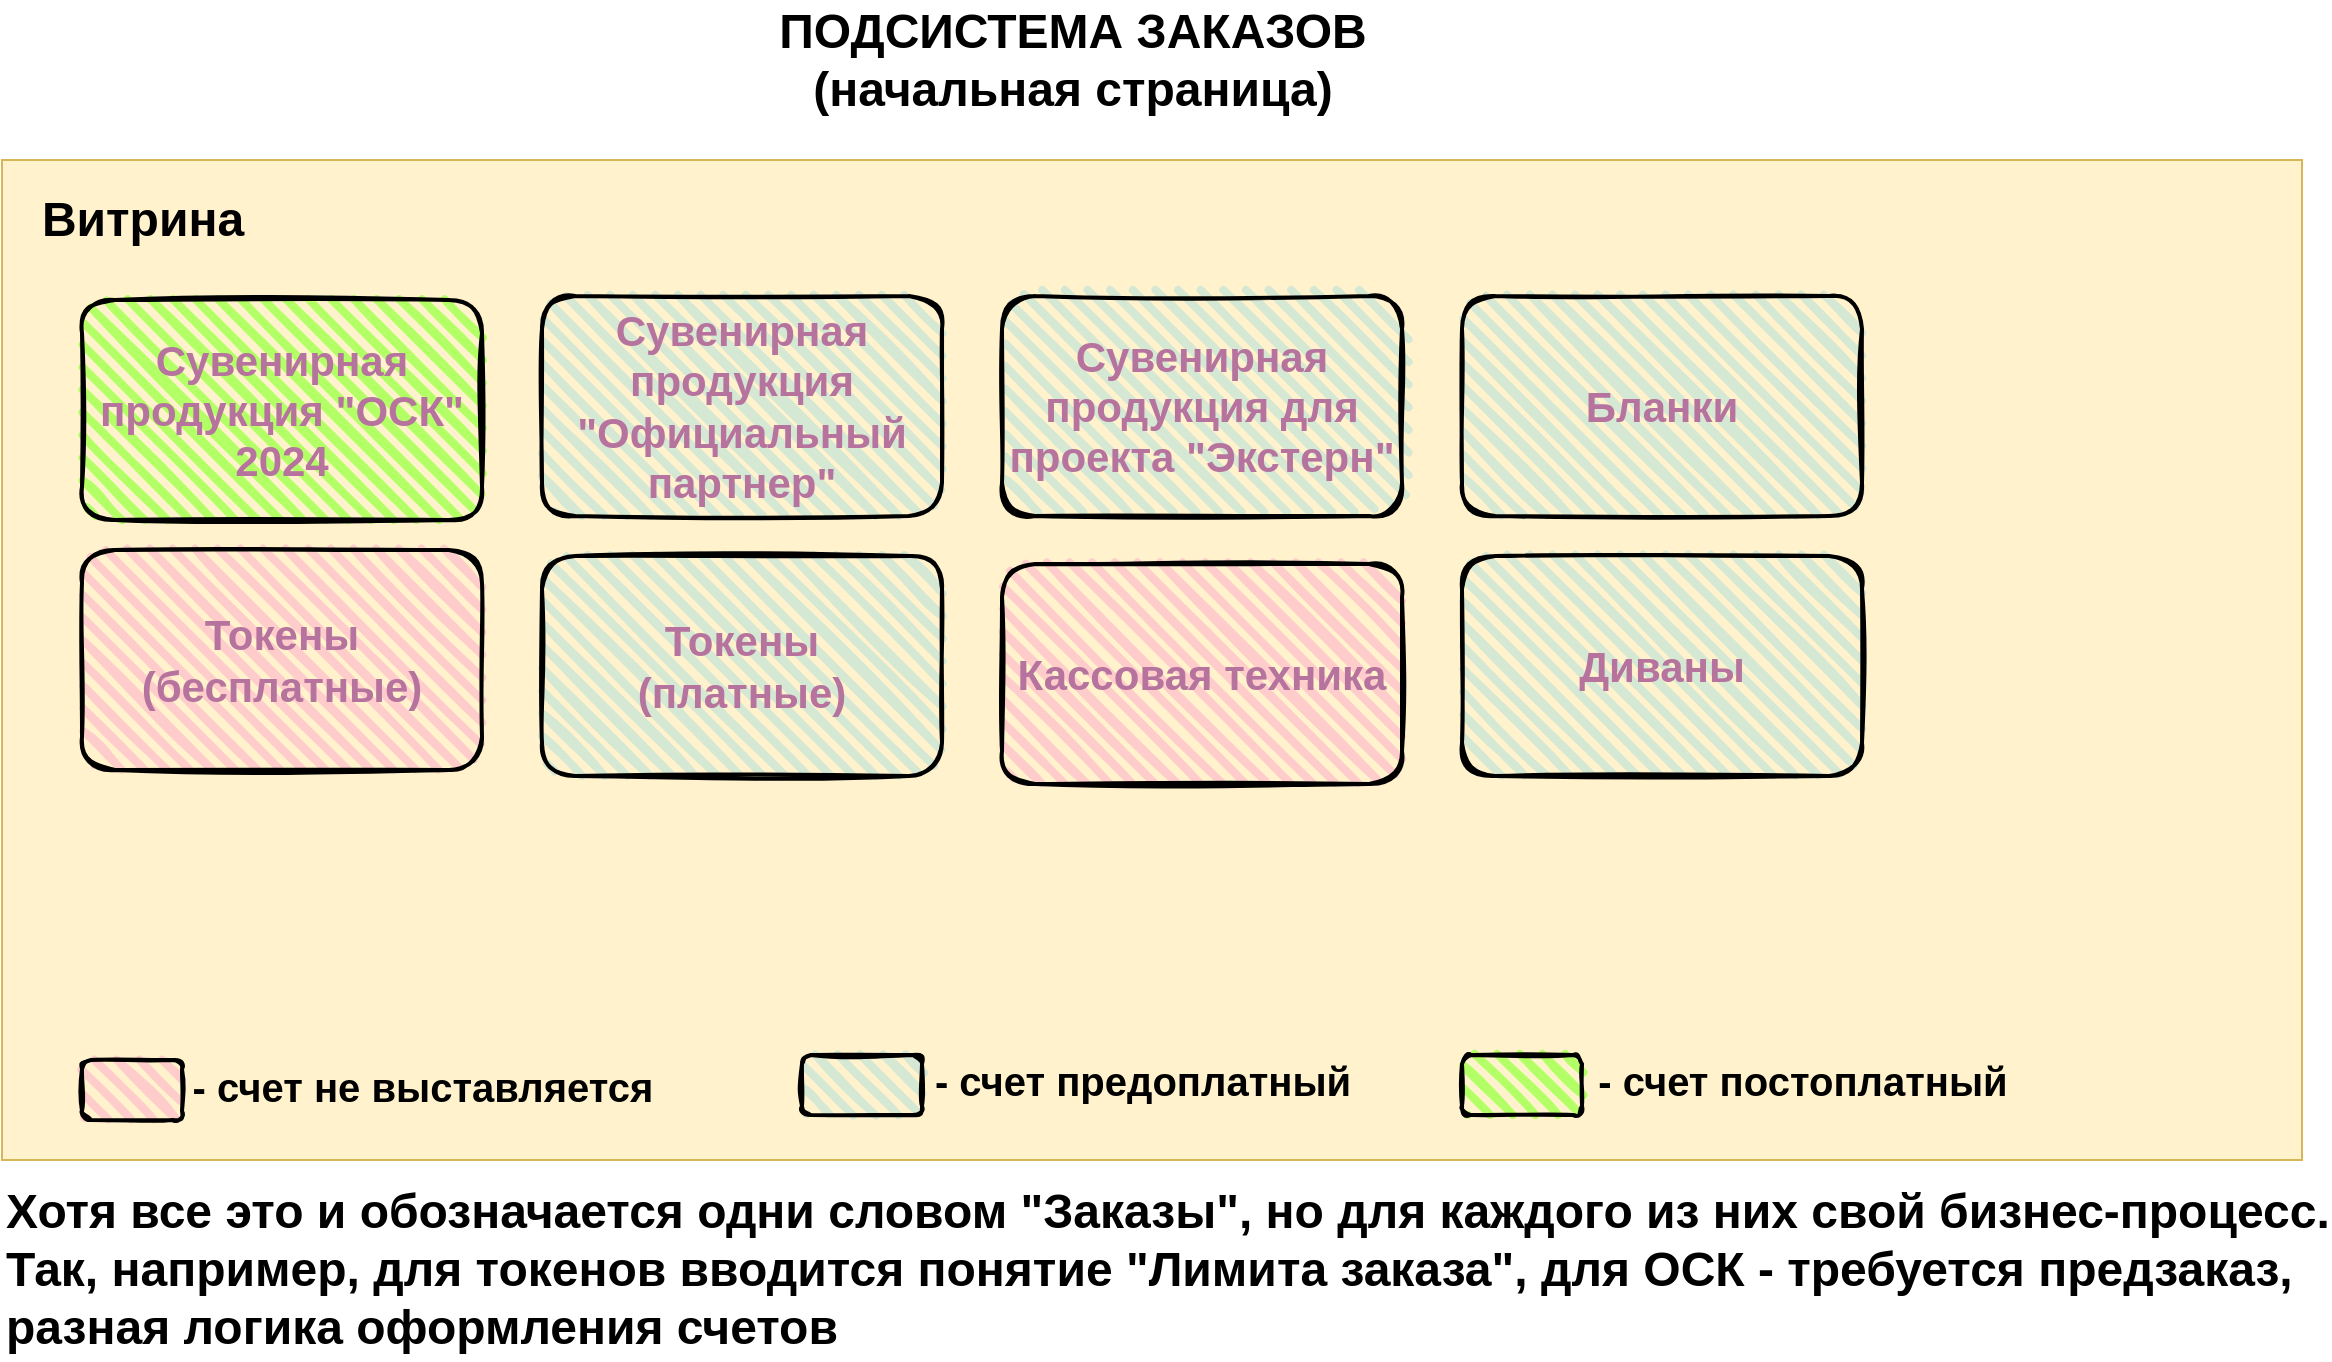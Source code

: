 <mxfile version="24.3.1" type="github">
  <diagram name="Page-1" id="c9db0220-8083-56f3-ca83-edcdcd058819">
    <mxGraphModel dx="1434" dy="746" grid="1" gridSize="10" guides="1" tooltips="1" connect="1" arrows="1" fold="1" page="1" pageScale="1.5" pageWidth="826" pageHeight="1169" background="none" math="0" shadow="0">
      <root>
        <mxCell id="0" style=";html=1;" />
        <mxCell id="1" style=";html=1;" parent="0" />
        <mxCell id="-_P4b2OjuiRoi3wUAZY7-2" value="ПОДСИСТЕМА ЗАКАЗОВ&lt;br&gt;(начальная страница)&lt;div&gt;&lt;br&gt;&lt;/div&gt;" style="text;strokeColor=none;fillColor=none;html=1;fontSize=24;fontStyle=1;verticalAlign=middle;align=center;" vertex="1" parent="1">
          <mxGeometry x="410" y="20" width="350" height="90" as="geometry" />
        </mxCell>
        <mxCell id="-_P4b2OjuiRoi3wUAZY7-3" value="" style="rounded=0;whiteSpace=wrap;html=1;fillColor=#fff2cc;strokeColor=#d6b656;align=center;" vertex="1" parent="1">
          <mxGeometry x="50" y="100" width="1150" height="500" as="geometry" />
        </mxCell>
        <mxCell id="-_P4b2OjuiRoi3wUAZY7-4" value="Витрина" style="text;strokeColor=none;fillColor=none;html=1;fontSize=24;fontStyle=1;verticalAlign=middle;align=center;" vertex="1" parent="1">
          <mxGeometry x="60" y="110" width="120" height="40" as="geometry" />
        </mxCell>
        <mxCell id="-_P4b2OjuiRoi3wUAZY7-7" value="&lt;font color=&quot;#b5739d&quot; style=&quot;font-size: 21px;&quot;&gt;&lt;b&gt;Токены&lt;br&gt;(бесплатные)&lt;/b&gt;&lt;/font&gt;" style="rounded=1;whiteSpace=wrap;html=1;strokeWidth=2;fillWeight=4;hachureGap=8;hachureAngle=45;fillColor=#FFCCCC;sketch=1;" vertex="1" parent="1">
          <mxGeometry x="90" y="295" width="200" height="110" as="geometry" />
        </mxCell>
        <mxCell id="-_P4b2OjuiRoi3wUAZY7-8" value="&lt;font color=&quot;#b5739d&quot; style=&quot;font-size: 21px;&quot;&gt;&lt;b&gt;Токены&lt;br&gt;(платные)&lt;/b&gt;&lt;/font&gt;" style="rounded=1;whiteSpace=wrap;html=1;strokeWidth=2;fillWeight=4;hachureGap=8;hachureAngle=45;fillColor=#D5E8D4;sketch=1;" vertex="1" parent="1">
          <mxGeometry x="320" y="298" width="200" height="110" as="geometry" />
        </mxCell>
        <mxCell id="-_P4b2OjuiRoi3wUAZY7-9" value="&lt;font color=&quot;#b5739d&quot;&gt;&lt;span style=&quot;font-size: 21px;&quot;&gt;&lt;b&gt;Кассовая техника&lt;/b&gt;&lt;/span&gt;&lt;/font&gt;" style="rounded=1;whiteSpace=wrap;html=1;strokeWidth=2;fillWeight=4;hachureGap=8;hachureAngle=45;fillColor=#FFCCCC;sketch=1;" vertex="1" parent="1">
          <mxGeometry x="550" y="302" width="200" height="110" as="geometry" />
        </mxCell>
        <mxCell id="-_P4b2OjuiRoi3wUAZY7-10" value="&lt;font color=&quot;#b5739d&quot;&gt;&lt;span style=&quot;font-size: 21px;&quot;&gt;&lt;b&gt;Сувенирная продукция &quot;Официальный партнер&quot;&lt;/b&gt;&lt;/span&gt;&lt;/font&gt;" style="rounded=1;whiteSpace=wrap;html=1;strokeWidth=2;fillWeight=4;hachureGap=8;hachureAngle=45;fillColor=#D5E8D4;sketch=1;" vertex="1" parent="1">
          <mxGeometry x="320" y="168" width="200" height="110" as="geometry" />
        </mxCell>
        <mxCell id="-_P4b2OjuiRoi3wUAZY7-11" value="&lt;font color=&quot;#b5739d&quot;&gt;&lt;span style=&quot;font-size: 21px;&quot;&gt;&lt;b&gt;Сувенирная продукция &quot;ОСК&quot; 2024&lt;/b&gt;&lt;/span&gt;&lt;/font&gt;" style="rounded=1;whiteSpace=wrap;html=1;strokeWidth=2;fillWeight=4;hachureGap=8;hachureAngle=45;fillColor=#B3FF66;sketch=1;" vertex="1" parent="1">
          <mxGeometry x="90" y="170" width="200" height="110" as="geometry" />
        </mxCell>
        <mxCell id="-_P4b2OjuiRoi3wUAZY7-12" value="&lt;font color=&quot;#b5739d&quot;&gt;&lt;span style=&quot;font-size: 21px;&quot;&gt;&lt;b&gt;Бланки&lt;/b&gt;&lt;/span&gt;&lt;/font&gt;" style="rounded=1;whiteSpace=wrap;html=1;strokeWidth=2;fillWeight=4;hachureGap=8;hachureAngle=45;fillColor=#D5E8D4;sketch=1;" vertex="1" parent="1">
          <mxGeometry x="780" y="168" width="200" height="110" as="geometry" />
        </mxCell>
        <mxCell id="-_P4b2OjuiRoi3wUAZY7-13" value="&lt;font color=&quot;#b5739d&quot;&gt;&lt;span style=&quot;font-size: 21px;&quot;&gt;&lt;b&gt;Диваны&lt;/b&gt;&lt;/span&gt;&lt;/font&gt;" style="rounded=1;whiteSpace=wrap;html=1;strokeWidth=2;fillWeight=4;hachureGap=8;hachureAngle=45;fillColor=#D5E8D4;sketch=1;" vertex="1" parent="1">
          <mxGeometry x="780" y="298" width="200" height="110" as="geometry" />
        </mxCell>
        <mxCell id="-_P4b2OjuiRoi3wUAZY7-14" value="" style="rounded=1;whiteSpace=wrap;html=1;strokeWidth=2;fillWeight=4;hachureGap=8;hachureAngle=45;fillColor=#FFCCCC;sketch=1;" vertex="1" parent="1">
          <mxGeometry x="90" y="550" width="50" height="30" as="geometry" />
        </mxCell>
        <mxCell id="-_P4b2OjuiRoi3wUAZY7-15" value="&lt;font style=&quot;font-size: 20px;&quot;&gt;- счет не выставляется&lt;/font&gt;" style="text;strokeColor=none;fillColor=none;html=1;fontSize=24;fontStyle=1;verticalAlign=middle;align=center;" vertex="1" parent="1">
          <mxGeometry x="140" y="540" width="240" height="45" as="geometry" />
        </mxCell>
        <mxCell id="-_P4b2OjuiRoi3wUAZY7-22" value="" style="rounded=1;whiteSpace=wrap;html=1;strokeWidth=2;fillWeight=4;hachureGap=8;hachureAngle=45;fillColor=#D5E8D4;sketch=1;" vertex="1" parent="1">
          <mxGeometry x="450" y="547.5" width="60" height="30" as="geometry" />
        </mxCell>
        <mxCell id="-_P4b2OjuiRoi3wUAZY7-23" value="&lt;font style=&quot;font-size: 20px;&quot;&gt;- счет предоплатный&lt;/font&gt;" style="text;strokeColor=none;fillColor=none;html=1;fontSize=24;fontStyle=1;verticalAlign=middle;align=center;" vertex="1" parent="1">
          <mxGeometry x="500" y="537" width="240" height="45" as="geometry" />
        </mxCell>
        <mxCell id="-_P4b2OjuiRoi3wUAZY7-24" value="" style="rounded=1;whiteSpace=wrap;html=1;strokeWidth=2;fillWeight=4;hachureGap=8;hachureAngle=45;fillColor=#B3FF66;sketch=1;" vertex="1" parent="1">
          <mxGeometry x="780" y="547.5" width="60" height="30" as="geometry" />
        </mxCell>
        <mxCell id="-_P4b2OjuiRoi3wUAZY7-25" value="&lt;font style=&quot;font-size: 20px;&quot;&gt;- счет постоплатный&lt;/font&gt;" style="text;strokeColor=none;fillColor=none;html=1;fontSize=24;fontStyle=1;verticalAlign=middle;align=center;" vertex="1" parent="1">
          <mxGeometry x="830" y="537" width="240" height="45" as="geometry" />
        </mxCell>
        <mxCell id="-_P4b2OjuiRoi3wUAZY7-26" value="Хотя все это и обозначается одни словом &quot;Заказы&quot;, но для каждого из них свой бизнес-процесс.&lt;br&gt;Так, например, для токенов вводится понятие &quot;Лимита заказа&quot;, для ОСК - требуется предзаказ, &lt;br&gt;разная логика оформления счетов" style="text;strokeColor=none;fillColor=none;html=1;fontSize=24;fontStyle=1;verticalAlign=middle;align=left;" vertex="1" parent="1">
          <mxGeometry x="50" y="610" width="1150" height="90" as="geometry" />
        </mxCell>
        <mxCell id="-_P4b2OjuiRoi3wUAZY7-27" value="&lt;font color=&quot;#b5739d&quot;&gt;&lt;span style=&quot;font-size: 21px;&quot;&gt;&lt;b&gt;Сувенирная продукция для проекта &quot;Экстерн&quot;&lt;/b&gt;&lt;/span&gt;&lt;/font&gt;" style="rounded=1;whiteSpace=wrap;html=1;strokeWidth=2;fillWeight=4;hachureGap=8;hachureAngle=45;fillColor=#D5E8D4;sketch=1;" vertex="1" parent="1">
          <mxGeometry x="550" y="168" width="200" height="110" as="geometry" />
        </mxCell>
      </root>
    </mxGraphModel>
  </diagram>
</mxfile>
